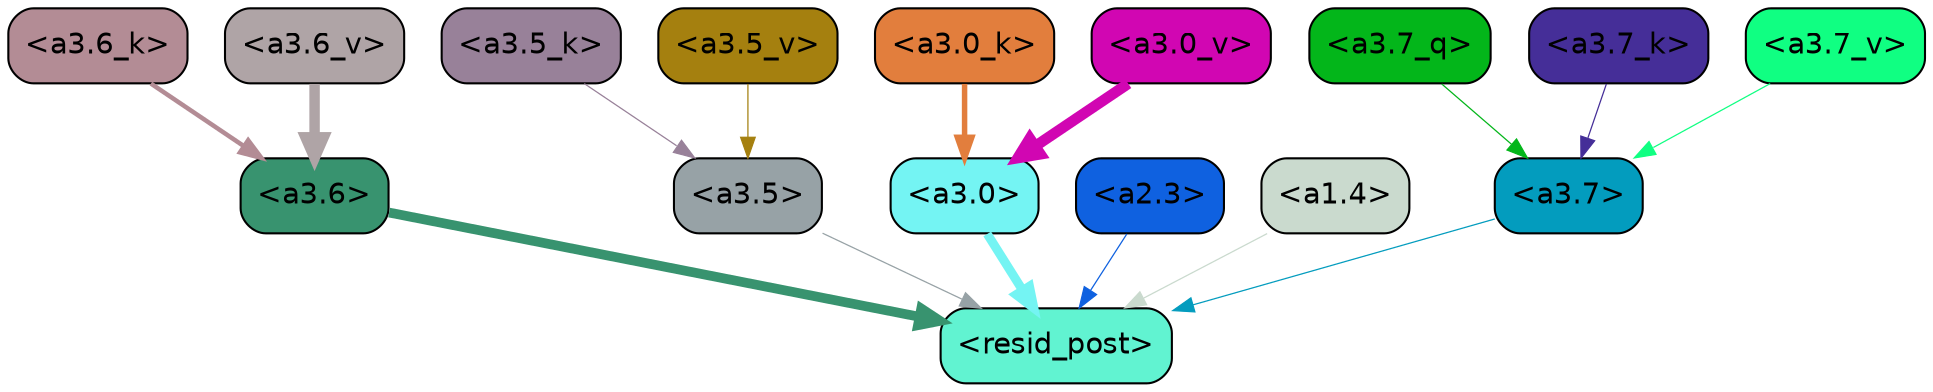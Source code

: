 strict digraph "" {
	graph [bgcolor=transparent,
		layout=dot,
		overlap=false,
		splines=true
	];
	"<a3.7>"	[color=black,
		fillcolor="#039cbe",
		fontname=Helvetica,
		shape=box,
		style="filled, rounded"];
	"<resid_post>"	[color=black,
		fillcolor="#61f3d1",
		fontname=Helvetica,
		shape=box,
		style="filled, rounded"];
	"<a3.7>" -> "<resid_post>"	[color="#039cbe",
		penwidth=0.6];
	"<a3.6>"	[color=black,
		fillcolor="#38936f",
		fontname=Helvetica,
		shape=box,
		style="filled, rounded"];
	"<a3.6>" -> "<resid_post>"	[color="#38936f",
		penwidth=4.648244500160217];
	"<a3.5>"	[color=black,
		fillcolor="#97a2a6",
		fontname=Helvetica,
		shape=box,
		style="filled, rounded"];
	"<a3.5>" -> "<resid_post>"	[color="#97a2a6",
		penwidth=0.6];
	"<a3.0>"	[color=black,
		fillcolor="#74f4f3",
		fontname=Helvetica,
		shape=box,
		style="filled, rounded"];
	"<a3.0>" -> "<resid_post>"	[color="#74f4f3",
		penwidth=4.3288813829422];
	"<a2.3>"	[color=black,
		fillcolor="#0f61e0",
		fontname=Helvetica,
		shape=box,
		style="filled, rounded"];
	"<a2.3>" -> "<resid_post>"	[color="#0f61e0",
		penwidth=0.6];
	"<a1.4>"	[color=black,
		fillcolor="#cadace",
		fontname=Helvetica,
		shape=box,
		style="filled, rounded"];
	"<a1.4>" -> "<resid_post>"	[color="#cadace",
		penwidth=0.6];
	"<a3.7_q>"	[color=black,
		fillcolor="#03b61a",
		fontname=Helvetica,
		shape=box,
		style="filled, rounded"];
	"<a3.7_q>" -> "<a3.7>"	[color="#03b61a",
		penwidth=0.6];
	"<a3.7_k>"	[color=black,
		fillcolor="#452e98",
		fontname=Helvetica,
		shape=box,
		style="filled, rounded"];
	"<a3.7_k>" -> "<a3.7>"	[color="#452e98",
		penwidth=0.6];
	"<a3.6_k>"	[color=black,
		fillcolor="#b38c95",
		fontname=Helvetica,
		shape=box,
		style="filled, rounded"];
	"<a3.6_k>" -> "<a3.6>"	[color="#b38c95",
		penwidth=2.174198240041733];
	"<a3.5_k>"	[color=black,
		fillcolor="#988199",
		fontname=Helvetica,
		shape=box,
		style="filled, rounded"];
	"<a3.5_k>" -> "<a3.5>"	[color="#988199",
		penwidth=0.6];
	"<a3.0_k>"	[color=black,
		fillcolor="#e27e3d",
		fontname=Helvetica,
		shape=box,
		style="filled, rounded"];
	"<a3.0_k>" -> "<a3.0>"	[color="#e27e3d",
		penwidth=2.6274144649505615];
	"<a3.7_v>"	[color=black,
		fillcolor="#10ff82",
		fontname=Helvetica,
		shape=box,
		style="filled, rounded"];
	"<a3.7_v>" -> "<a3.7>"	[color="#10ff82",
		penwidth=0.6];
	"<a3.6_v>"	[color=black,
		fillcolor="#afa4a6",
		fontname=Helvetica,
		shape=box,
		style="filled, rounded"];
	"<a3.6_v>" -> "<a3.6>"	[color="#afa4a6",
		penwidth=5.002329230308533];
	"<a3.5_v>"	[color=black,
		fillcolor="#a5800f",
		fontname=Helvetica,
		shape=box,
		style="filled, rounded"];
	"<a3.5_v>" -> "<a3.5>"	[color="#a5800f",
		penwidth=0.6];
	"<a3.0_v>"	[color=black,
		fillcolor="#d106b2",
		fontname=Helvetica,
		shape=box,
		style="filled, rounded"];
	"<a3.0_v>" -> "<a3.0>"	[color="#d106b2",
		penwidth=5.188832879066467];
}
